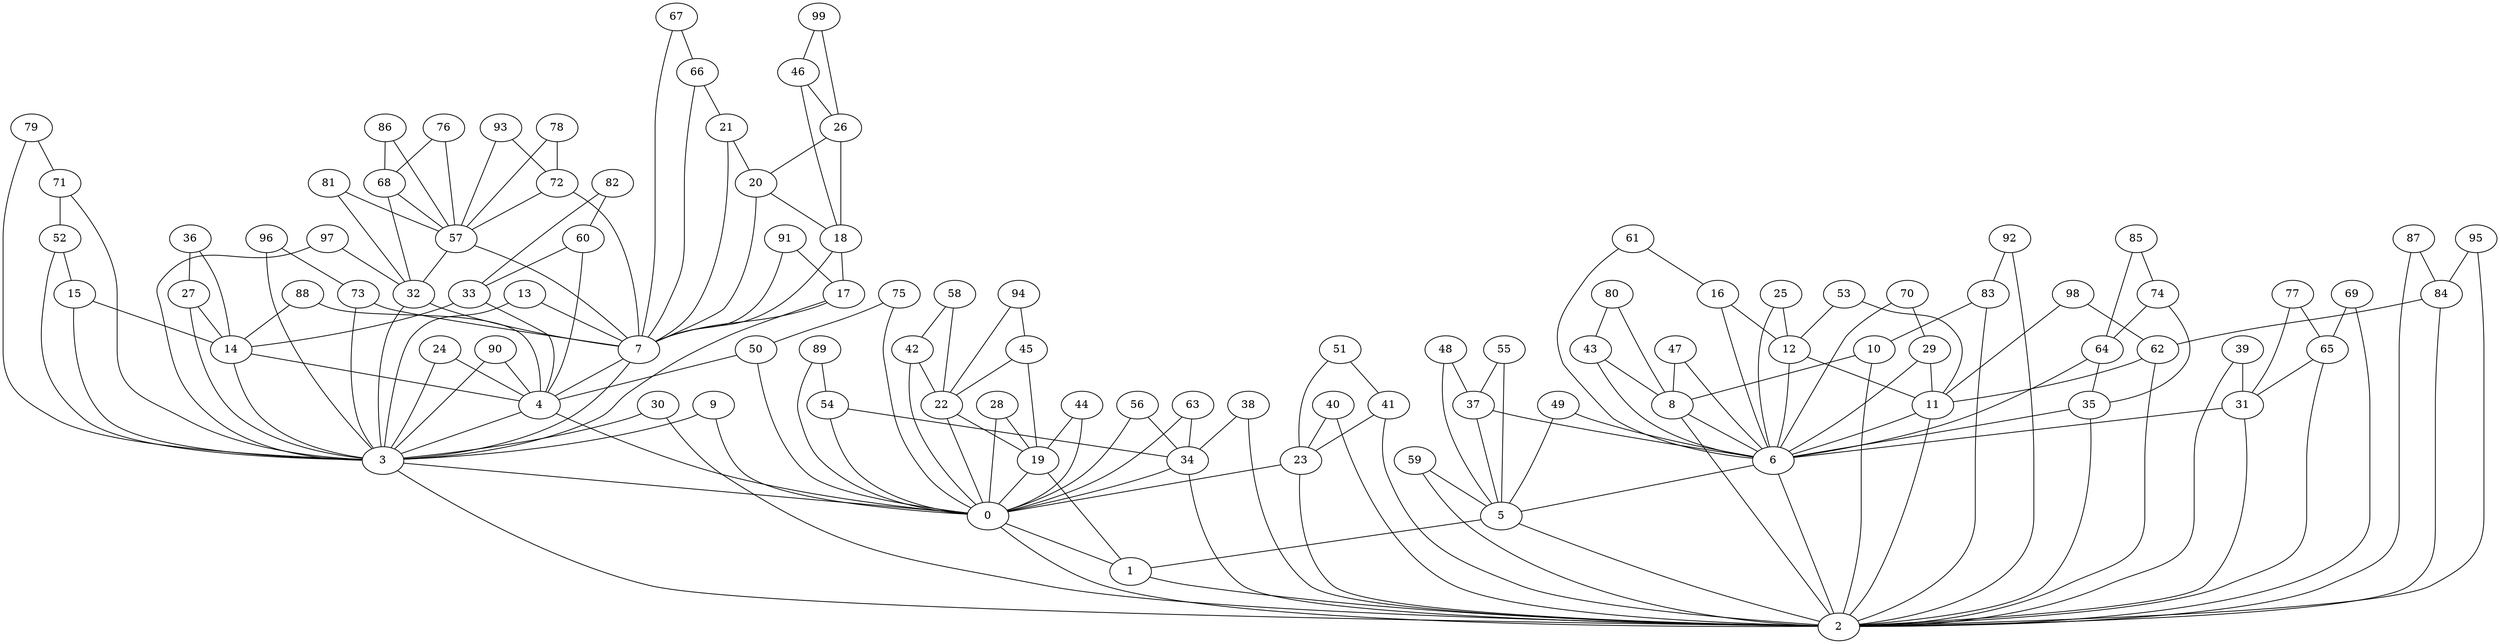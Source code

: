 graph grafoDorogovtsev_100  {
0;
1;
2;
3;
4;
5;
6;
7;
8;
9;
10;
11;
12;
13;
14;
15;
16;
17;
18;
19;
20;
21;
22;
23;
24;
25;
26;
27;
28;
29;
30;
31;
32;
33;
34;
35;
36;
37;
38;
39;
40;
41;
42;
43;
44;
45;
46;
47;
48;
49;
50;
51;
52;
53;
54;
55;
56;
57;
58;
59;
60;
61;
62;
63;
64;
65;
66;
67;
68;
69;
70;
71;
72;
73;
74;
75;
76;
77;
78;
79;
80;
81;
82;
83;
84;
85;
86;
87;
88;
89;
90;
91;
92;
93;
94;
95;
96;
97;
98;
99;
0 -- 1;
0 -- 2;
1 -- 2;
3 -- 0;
3 -- 2;
4 -- 3;
4 -- 0;
5 -- 1;
5 -- 2;
6 -- 5;
6 -- 2;
7 -- 4;
7 -- 3;
8 -- 6;
8 -- 2;
9 -- 3;
9 -- 0;
10 -- 8;
10 -- 2;
11 -- 6;
11 -- 2;
12 -- 11;
12 -- 6;
13 -- 7;
13 -- 3;
14 -- 4;
14 -- 3;
15 -- 14;
15 -- 3;
16 -- 12;
16 -- 6;
17 -- 7;
17 -- 3;
18 -- 17;
18 -- 7;
19 -- 0;
19 -- 1;
20 -- 18;
20 -- 7;
21 -- 20;
21 -- 7;
22 -- 19;
22 -- 0;
23 -- 0;
23 -- 2;
24 -- 4;
24 -- 3;
25 -- 12;
25 -- 6;
26 -- 20;
26 -- 18;
27 -- 14;
27 -- 3;
28 -- 19;
28 -- 0;
29 -- 11;
29 -- 6;
30 -- 3;
30 -- 2;
31 -- 6;
31 -- 2;
32 -- 7;
32 -- 3;
33 -- 14;
33 -- 4;
34 -- 0;
34 -- 2;
35 -- 6;
35 -- 2;
36 -- 27;
36 -- 14;
37 -- 6;
37 -- 5;
38 -- 34;
38 -- 2;
39 -- 31;
39 -- 2;
40 -- 23;
40 -- 2;
41 -- 23;
41 -- 2;
42 -- 22;
42 -- 0;
43 -- 8;
43 -- 6;
44 -- 19;
44 -- 0;
45 -- 22;
45 -- 19;
46 -- 26;
46 -- 18;
47 -- 8;
47 -- 6;
48 -- 37;
48 -- 5;
49 -- 6;
49 -- 5;
50 -- 4;
50 -- 0;
51 -- 41;
51 -- 23;
52 -- 15;
52 -- 3;
53 -- 12;
53 -- 11;
54 -- 34;
54 -- 0;
55 -- 37;
55 -- 5;
56 -- 34;
56 -- 0;
57 -- 32;
57 -- 7;
58 -- 42;
58 -- 22;
59 -- 5;
59 -- 2;
60 -- 33;
60 -- 4;
61 -- 16;
61 -- 6;
62 -- 11;
62 -- 2;
63 -- 34;
63 -- 0;
64 -- 35;
64 -- 6;
65 -- 31;
65 -- 2;
66 -- 21;
66 -- 7;
67 -- 66;
67 -- 7;
68 -- 57;
68 -- 32;
69 -- 65;
69 -- 2;
70 -- 29;
70 -- 6;
71 -- 52;
71 -- 3;
72 -- 57;
72 -- 7;
73 -- 7;
73 -- 3;
74 -- 64;
74 -- 35;
75 -- 50;
75 -- 0;
76 -- 68;
76 -- 57;
77 -- 65;
77 -- 31;
78 -- 72;
78 -- 57;
79 -- 71;
79 -- 3;
80 -- 43;
80 -- 8;
81 -- 57;
81 -- 32;
82 -- 60;
82 -- 33;
83 -- 10;
83 -- 2;
84 -- 62;
84 -- 2;
85 -- 74;
85 -- 64;
86 -- 68;
86 -- 57;
87 -- 84;
87 -- 2;
88 -- 14;
88 -- 4;
89 -- 54;
89 -- 0;
90 -- 4;
90 -- 3;
91 -- 17;
91 -- 7;
92 -- 83;
92 -- 2;
93 -- 72;
93 -- 57;
94 -- 45;
94 -- 22;
95 -- 84;
95 -- 2;
96 -- 73;
96 -- 3;
97 -- 32;
97 -- 3;
98 -- 62;
98 -- 11;
99 -- 46;
99 -- 26;
}